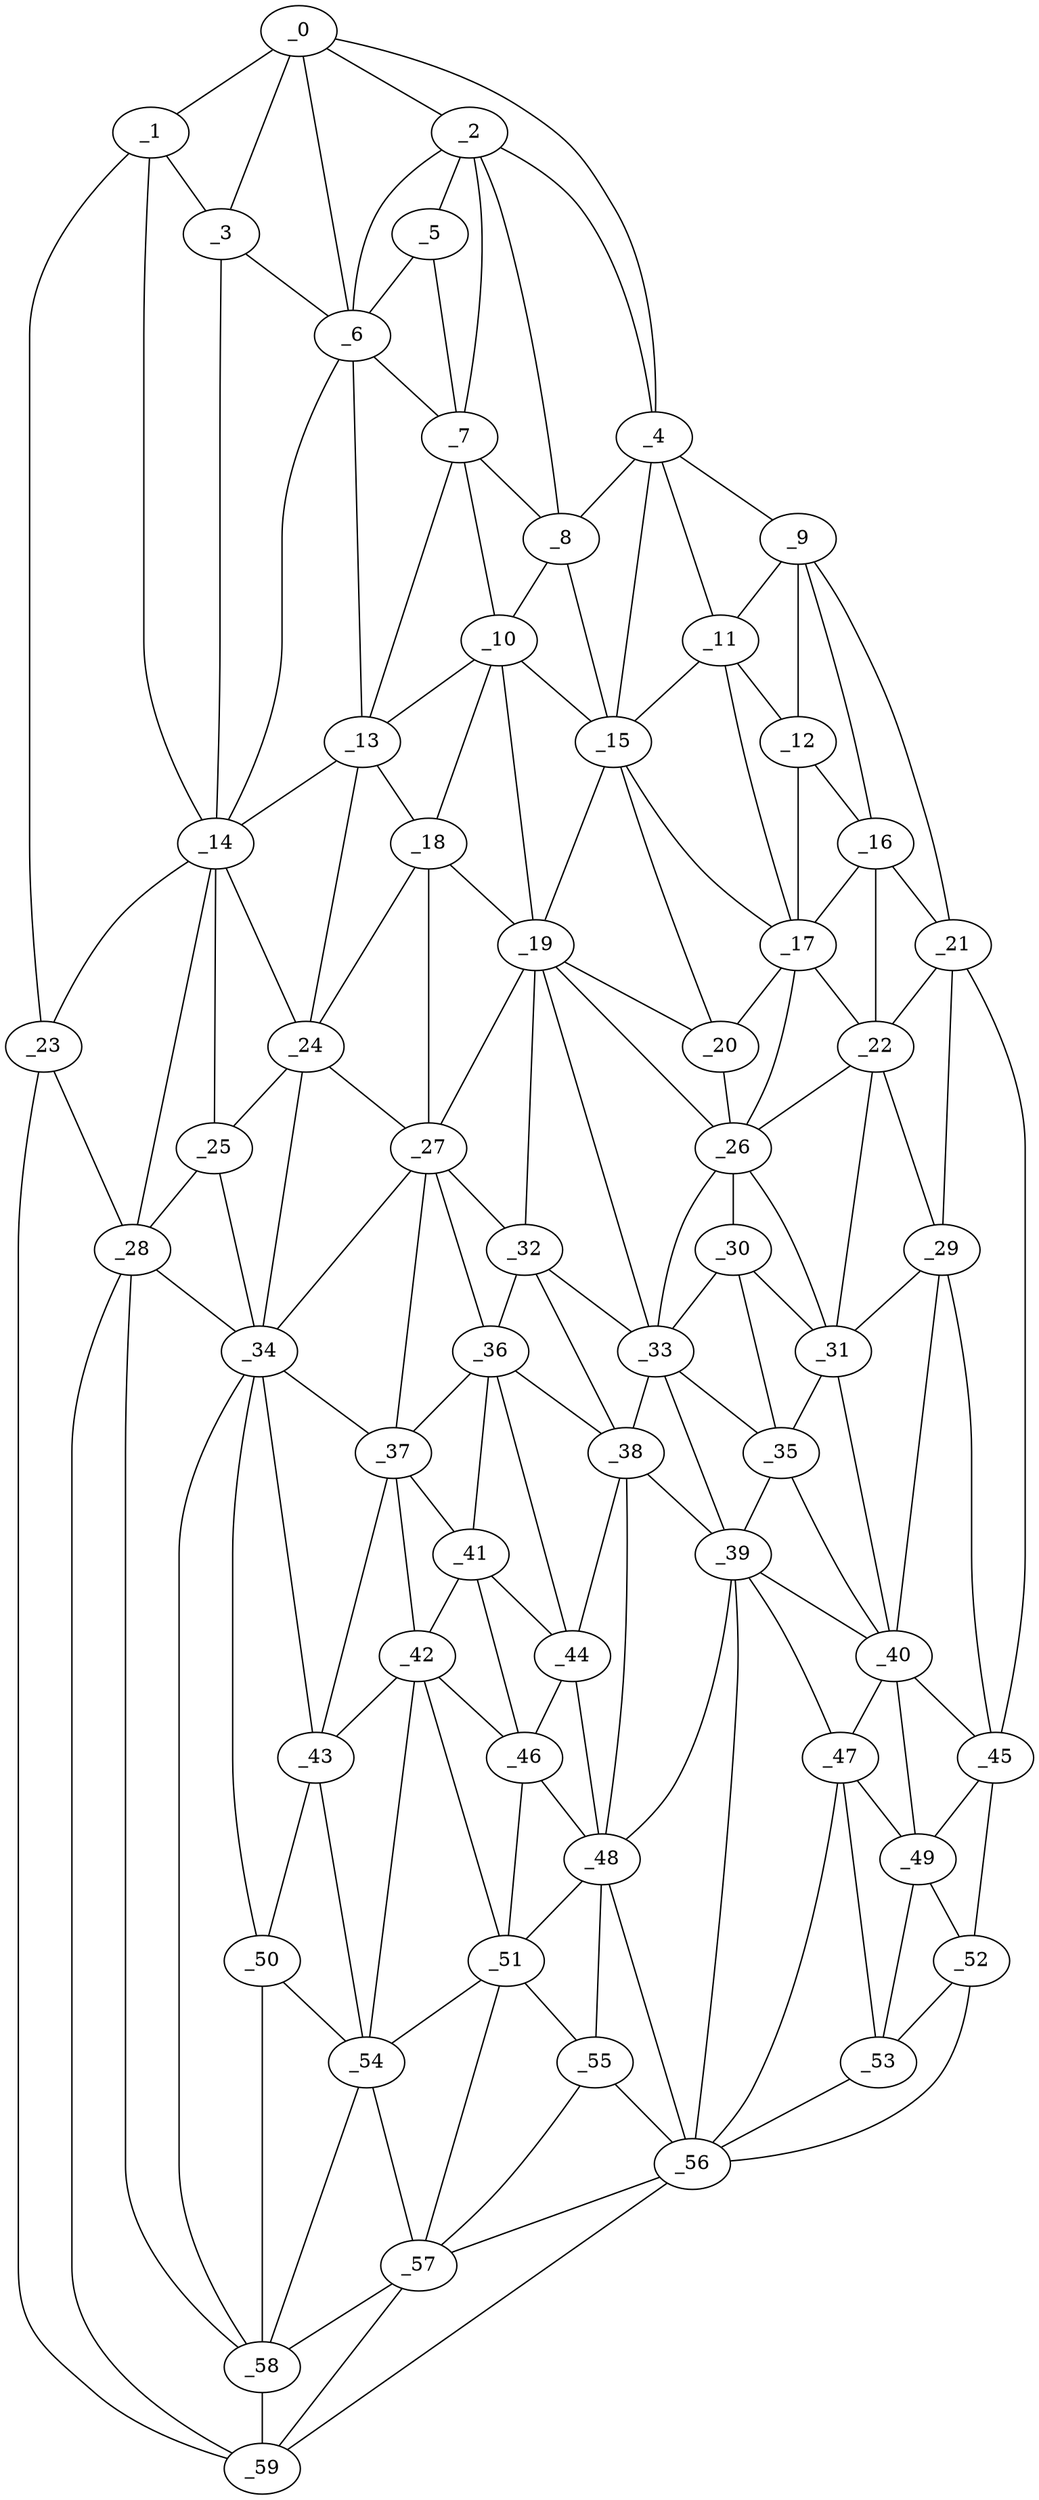 graph "obj16__205.gxl" {
	_0	 [x=17,
		y=24];
	_1	 [x=30,
		y=19];
	_0 -- _1	 [valence=1];
	_2	 [x=32,
		y=71];
	_0 -- _2	 [valence=2];
	_3	 [x=33,
		y=31];
	_0 -- _3	 [valence=2];
	_4	 [x=33,
		y=87];
	_0 -- _4	 [valence=1];
	_6	 [x=39,
		y=53];
	_0 -- _6	 [valence=1];
	_1 -- _3	 [valence=2];
	_14	 [x=60,
		y=40];
	_1 -- _14	 [valence=2];
	_23	 [x=70,
		y=4];
	_1 -- _23	 [valence=1];
	_2 -- _4	 [valence=2];
	_5	 [x=37,
		y=63];
	_2 -- _5	 [valence=1];
	_2 -- _6	 [valence=2];
	_7	 [x=45,
		y=64];
	_2 -- _7	 [valence=1];
	_8	 [x=50,
		y=70];
	_2 -- _8	 [valence=2];
	_3 -- _6	 [valence=1];
	_3 -- _14	 [valence=1];
	_4 -- _8	 [valence=2];
	_9	 [x=51,
		y=110];
	_4 -- _9	 [valence=1];
	_11	 [x=56,
		y=95];
	_4 -- _11	 [valence=2];
	_15	 [x=60,
		y=89];
	_4 -- _15	 [valence=2];
	_5 -- _6	 [valence=2];
	_5 -- _7	 [valence=2];
	_6 -- _7	 [valence=2];
	_13	 [x=59,
		y=58];
	_6 -- _13	 [valence=1];
	_6 -- _14	 [valence=2];
	_7 -- _8	 [valence=1];
	_10	 [x=56,
		y=69];
	_7 -- _10	 [valence=2];
	_7 -- _13	 [valence=2];
	_8 -- _10	 [valence=2];
	_8 -- _15	 [valence=2];
	_9 -- _11	 [valence=2];
	_12	 [x=57,
		y=102];
	_9 -- _12	 [valence=2];
	_16	 [x=62,
		y=110];
	_9 -- _16	 [valence=2];
	_21	 [x=68,
		y=122];
	_9 -- _21	 [valence=1];
	_10 -- _13	 [valence=2];
	_10 -- _15	 [valence=1];
	_18	 [x=65,
		y=69];
	_10 -- _18	 [valence=1];
	_19	 [x=68,
		y=84];
	_10 -- _19	 [valence=2];
	_11 -- _12	 [valence=2];
	_11 -- _15	 [valence=2];
	_17	 [x=63,
		y=101];
	_11 -- _17	 [valence=1];
	_12 -- _16	 [valence=2];
	_12 -- _17	 [valence=2];
	_13 -- _14	 [valence=2];
	_13 -- _18	 [valence=2];
	_24	 [x=70,
		y=58];
	_13 -- _24	 [valence=1];
	_14 -- _23	 [valence=1];
	_14 -- _24	 [valence=2];
	_25	 [x=73,
		y=40];
	_14 -- _25	 [valence=2];
	_28	 [x=77,
		y=8];
	_14 -- _28	 [valence=2];
	_15 -- _17	 [valence=2];
	_15 -- _19	 [valence=1];
	_20	 [x=68,
		y=92];
	_15 -- _20	 [valence=1];
	_16 -- _17	 [valence=1];
	_16 -- _21	 [valence=2];
	_22	 [x=69,
		y=109];
	_16 -- _22	 [valence=2];
	_17 -- _20	 [valence=2];
	_17 -- _22	 [valence=1];
	_26	 [x=73,
		y=95];
	_17 -- _26	 [valence=2];
	_18 -- _19	 [valence=2];
	_18 -- _24	 [valence=2];
	_27	 [x=76,
		y=64];
	_18 -- _27	 [valence=2];
	_19 -- _20	 [valence=2];
	_19 -- _26	 [valence=2];
	_19 -- _27	 [valence=2];
	_32	 [x=85,
		y=71];
	_19 -- _32	 [valence=2];
	_33	 [x=86,
		y=92];
	_19 -- _33	 [valence=1];
	_20 -- _26	 [valence=1];
	_21 -- _22	 [valence=1];
	_29	 [x=78,
		y=112];
	_21 -- _29	 [valence=1];
	_45	 [x=106,
		y=120];
	_21 -- _45	 [valence=1];
	_22 -- _26	 [valence=2];
	_22 -- _29	 [valence=2];
	_31	 [x=82,
		y=107];
	_22 -- _31	 [valence=2];
	_23 -- _28	 [valence=1];
	_59	 [x=125,
		y=18];
	_23 -- _59	 [valence=1];
	_24 -- _25	 [valence=2];
	_24 -- _27	 [valence=2];
	_34	 [x=88,
		y=42];
	_24 -- _34	 [valence=1];
	_25 -- _28	 [valence=2];
	_25 -- _34	 [valence=2];
	_30	 [x=81,
		y=96];
	_26 -- _30	 [valence=2];
	_26 -- _31	 [valence=2];
	_26 -- _33	 [valence=2];
	_27 -- _32	 [valence=2];
	_27 -- _34	 [valence=2];
	_36	 [x=91,
		y=62];
	_27 -- _36	 [valence=2];
	_37	 [x=94,
		y=49];
	_27 -- _37	 [valence=1];
	_28 -- _34	 [valence=2];
	_58	 [x=123,
		y=26];
	_28 -- _58	 [valence=2];
	_28 -- _59	 [valence=1];
	_29 -- _31	 [valence=2];
	_40	 [x=98,
		y=106];
	_29 -- _40	 [valence=2];
	_29 -- _45	 [valence=2];
	_30 -- _31	 [valence=2];
	_30 -- _33	 [valence=2];
	_35	 [x=90,
		y=101];
	_30 -- _35	 [valence=2];
	_31 -- _35	 [valence=2];
	_31 -- _40	 [valence=2];
	_32 -- _33	 [valence=1];
	_32 -- _36	 [valence=2];
	_38	 [x=94,
		y=78];
	_32 -- _38	 [valence=2];
	_33 -- _35	 [valence=1];
	_33 -- _38	 [valence=2];
	_39	 [x=98,
		y=95];
	_33 -- _39	 [valence=2];
	_34 -- _37	 [valence=1];
	_43	 [x=104,
		y=47];
	_34 -- _43	 [valence=2];
	_50	 [x=112,
		y=41];
	_34 -- _50	 [valence=2];
	_34 -- _58	 [valence=2];
	_35 -- _39	 [valence=2];
	_35 -- _40	 [valence=2];
	_36 -- _37	 [valence=2];
	_36 -- _38	 [valence=1];
	_41	 [x=102,
		y=59];
	_36 -- _41	 [valence=2];
	_44	 [x=104,
		y=64];
	_36 -- _44	 [valence=1];
	_37 -- _41	 [valence=1];
	_42	 [x=103,
		y=52];
	_37 -- _42	 [valence=2];
	_37 -- _43	 [valence=1];
	_38 -- _39	 [valence=2];
	_38 -- _44	 [valence=1];
	_48	 [x=110,
		y=74];
	_38 -- _48	 [valence=2];
	_39 -- _40	 [valence=2];
	_47	 [x=109,
		y=101];
	_39 -- _47	 [valence=2];
	_39 -- _48	 [valence=2];
	_56	 [x=120,
		y=90];
	_39 -- _56	 [valence=1];
	_40 -- _45	 [valence=2];
	_40 -- _47	 [valence=1];
	_49	 [x=110,
		y=111];
	_40 -- _49	 [valence=2];
	_41 -- _42	 [valence=1];
	_41 -- _44	 [valence=2];
	_46	 [x=109,
		y=61];
	_41 -- _46	 [valence=1];
	_42 -- _43	 [valence=1];
	_42 -- _46	 [valence=1];
	_51	 [x=113,
		y=60];
	_42 -- _51	 [valence=1];
	_54	 [x=118,
		y=48];
	_42 -- _54	 [valence=2];
	_43 -- _50	 [valence=1];
	_43 -- _54	 [valence=2];
	_44 -- _46	 [valence=1];
	_44 -- _48	 [valence=2];
	_45 -- _49	 [valence=1];
	_52	 [x=114,
		y=115];
	_45 -- _52	 [valence=1];
	_46 -- _48	 [valence=2];
	_46 -- _51	 [valence=2];
	_47 -- _49	 [valence=2];
	_53	 [x=115,
		y=103];
	_47 -- _53	 [valence=1];
	_47 -- _56	 [valence=1];
	_48 -- _51	 [valence=1];
	_55	 [x=120,
		y=81];
	_48 -- _55	 [valence=2];
	_48 -- _56	 [valence=2];
	_49 -- _52	 [valence=2];
	_49 -- _53	 [valence=2];
	_50 -- _54	 [valence=1];
	_50 -- _58	 [valence=2];
	_51 -- _54	 [valence=2];
	_51 -- _55	 [valence=2];
	_57	 [x=121,
		y=56];
	_51 -- _57	 [valence=2];
	_52 -- _53	 [valence=1];
	_52 -- _56	 [valence=1];
	_53 -- _56	 [valence=2];
	_54 -- _57	 [valence=1];
	_54 -- _58	 [valence=2];
	_55 -- _56	 [valence=2];
	_55 -- _57	 [valence=2];
	_56 -- _57	 [valence=1];
	_56 -- _59	 [valence=1];
	_57 -- _58	 [valence=2];
	_57 -- _59	 [valence=2];
	_58 -- _59	 [valence=2];
}
